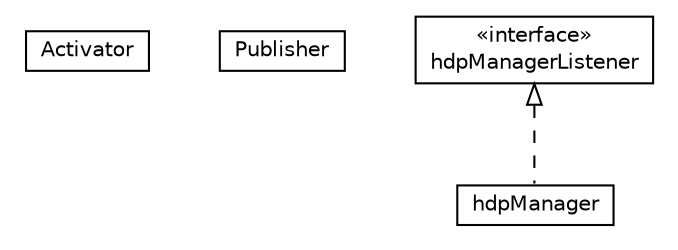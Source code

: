 #!/usr/local/bin/dot
#
# Class diagram 
# Generated by UMLGraph version R5_6-24-gf6e263 (http://www.umlgraph.org/)
#

digraph G {
	edge [fontname="Helvetica",fontsize=10,labelfontname="Helvetica",labelfontsize=10];
	node [fontname="Helvetica",fontsize=10,shape=plaintext];
	nodesep=0.25;
	ranksep=0.5;
	// org.universAAL.lddi.weighingscale.publisher.Activator
	c1285933 [label=<<table title="org.universAAL.lddi.weighingscale.publisher.Activator" border="0" cellborder="1" cellspacing="0" cellpadding="2" port="p" href="./Activator.html">
		<tr><td><table border="0" cellspacing="0" cellpadding="1">
<tr><td align="center" balign="center"> Activator </td></tr>
		</table></td></tr>
		</table>>, URL="./Activator.html", fontname="Helvetica", fontcolor="black", fontsize=10.0];
	// org.universAAL.lddi.weighingscale.publisher.Publisher
	c1285934 [label=<<table title="org.universAAL.lddi.weighingscale.publisher.Publisher" border="0" cellborder="1" cellspacing="0" cellpadding="2" port="p" href="./Publisher.html">
		<tr><td><table border="0" cellspacing="0" cellpadding="1">
<tr><td align="center" balign="center"> Publisher </td></tr>
		</table></td></tr>
		</table>>, URL="./Publisher.html", fontname="Helvetica", fontcolor="black", fontsize=10.0];
	// org.universAAL.lddi.weighingscale.publisher.hdpManager
	c1285935 [label=<<table title="org.universAAL.lddi.weighingscale.publisher.hdpManager" border="0" cellborder="1" cellspacing="0" cellpadding="2" port="p" href="./hdpManager.html">
		<tr><td><table border="0" cellspacing="0" cellpadding="1">
<tr><td align="center" balign="center"> hdpManager </td></tr>
		</table></td></tr>
		</table>>, URL="./hdpManager.html", fontname="Helvetica", fontcolor="black", fontsize=10.0];
	// org.universAAL.lddi.weighingscale.publisher.hdpManagerListener
	c1285936 [label=<<table title="org.universAAL.lddi.weighingscale.publisher.hdpManagerListener" border="0" cellborder="1" cellspacing="0" cellpadding="2" port="p" href="./hdpManagerListener.html">
		<tr><td><table border="0" cellspacing="0" cellpadding="1">
<tr><td align="center" balign="center"> &#171;interface&#187; </td></tr>
<tr><td align="center" balign="center"> hdpManagerListener </td></tr>
		</table></td></tr>
		</table>>, URL="./hdpManagerListener.html", fontname="Helvetica", fontcolor="black", fontsize=10.0];
	//org.universAAL.lddi.weighingscale.publisher.hdpManager implements org.universAAL.lddi.weighingscale.publisher.hdpManagerListener
	c1285936:p -> c1285935:p [dir=back,arrowtail=empty,style=dashed];
}

